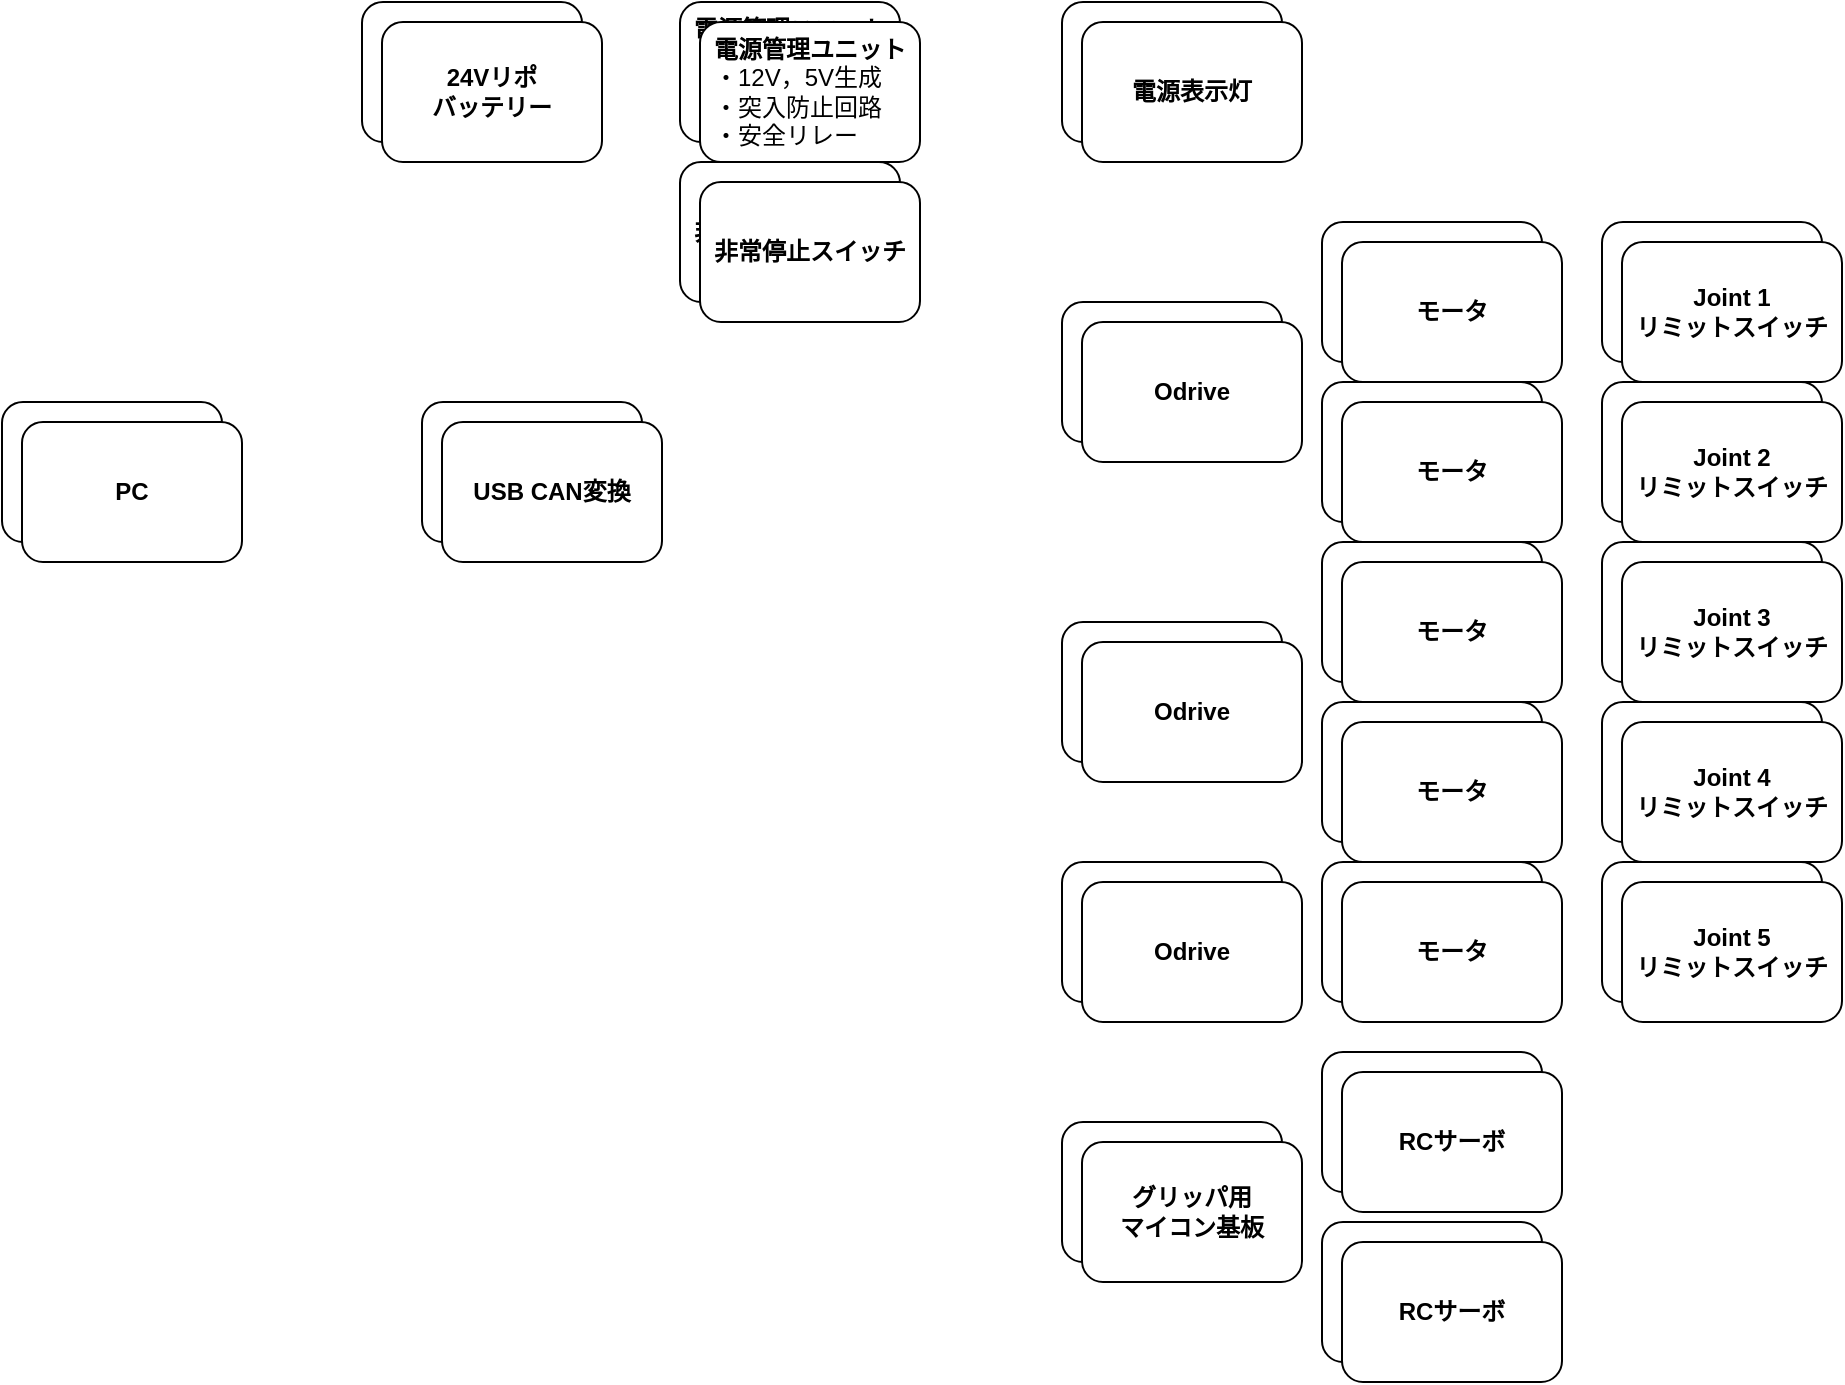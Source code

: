 <mxfile version="14.9.0" type="device" pages="2"><diagram id="ezvDeweBC72s44uD_Ok0" name="Page-1"><mxGraphModel dx="1422" dy="800" grid="1" gridSize="10" guides="1" tooltips="1" connect="1" arrows="1" fold="1" page="1" pageScale="1" pageWidth="827" pageHeight="1169" math="0" shadow="0"><root><mxCell id="0"/><mxCell id="1" parent="0"/><mxCell id="A4I9DTCQl3VpfX0jkIPP-2" value="&lt;b&gt;電源管理ユニット&lt;/b&gt;&lt;br&gt;&lt;div style=&quot;text-align: left&quot;&gt;&lt;span&gt;・12V，5V生成&lt;/span&gt;&lt;br&gt;&lt;span&gt;・突入防止回路&lt;/span&gt;&lt;br&gt;&lt;span&gt;・安全リレー&lt;/span&gt;&lt;br&gt;&lt;/div&gt;" style="rounded=1;whiteSpace=wrap;html=1;" vertex="1" parent="1"><mxGeometry x="359" y="60" width="110" height="70" as="geometry"/></mxCell><mxCell id="A4I9DTCQl3VpfX0jkIPP-3" value="&lt;b&gt;USB CAN変換&lt;/b&gt;" style="rounded=1;whiteSpace=wrap;html=1;" vertex="1" parent="1"><mxGeometry x="230" y="260" width="110" height="70" as="geometry"/></mxCell><mxCell id="A4I9DTCQl3VpfX0jkIPP-4" value="&lt;b&gt;PC&lt;/b&gt;" style="rounded=1;whiteSpace=wrap;html=1;" vertex="1" parent="1"><mxGeometry x="20" y="260" width="110" height="70" as="geometry"/></mxCell><mxCell id="A4I9DTCQl3VpfX0jkIPP-5" value="&lt;b&gt;Odrive&lt;/b&gt;" style="rounded=1;whiteSpace=wrap;html=1;" vertex="1" parent="1"><mxGeometry x="550" y="210" width="110" height="70" as="geometry"/></mxCell><mxCell id="A4I9DTCQl3VpfX0jkIPP-6" value="&lt;b&gt;モータ&lt;/b&gt;" style="rounded=1;whiteSpace=wrap;html=1;" vertex="1" parent="1"><mxGeometry x="680" y="170" width="110" height="70" as="geometry"/></mxCell><mxCell id="A4I9DTCQl3VpfX0jkIPP-7" value="&lt;b&gt;モータ&lt;/b&gt;" style="rounded=1;whiteSpace=wrap;html=1;" vertex="1" parent="1"><mxGeometry x="680" y="250" width="110" height="70" as="geometry"/></mxCell><mxCell id="A4I9DTCQl3VpfX0jkIPP-9" value="&lt;b&gt;Odrive&lt;/b&gt;" style="rounded=1;whiteSpace=wrap;html=1;" vertex="1" parent="1"><mxGeometry x="550" y="370" width="110" height="70" as="geometry"/></mxCell><mxCell id="A4I9DTCQl3VpfX0jkIPP-10" value="&lt;b&gt;モータ&lt;/b&gt;" style="rounded=1;whiteSpace=wrap;html=1;" vertex="1" parent="1"><mxGeometry x="680" y="330" width="110" height="70" as="geometry"/></mxCell><mxCell id="A4I9DTCQl3VpfX0jkIPP-11" value="&lt;b&gt;モータ&lt;/b&gt;" style="rounded=1;whiteSpace=wrap;html=1;" vertex="1" parent="1"><mxGeometry x="680" y="410" width="110" height="70" as="geometry"/></mxCell><mxCell id="A4I9DTCQl3VpfX0jkIPP-12" value="&lt;b&gt;Odrive&lt;/b&gt;" style="rounded=1;whiteSpace=wrap;html=1;" vertex="1" parent="1"><mxGeometry x="550" y="490" width="110" height="70" as="geometry"/></mxCell><mxCell id="A4I9DTCQl3VpfX0jkIPP-13" value="&lt;b&gt;モータ&lt;/b&gt;" style="rounded=1;whiteSpace=wrap;html=1;" vertex="1" parent="1"><mxGeometry x="680" y="490" width="110" height="70" as="geometry"/></mxCell><mxCell id="A4I9DTCQl3VpfX0jkIPP-15" value="&lt;b&gt;グリッパ用&lt;br&gt;マイコン基板&lt;/b&gt;" style="rounded=1;whiteSpace=wrap;html=1;" vertex="1" parent="1"><mxGeometry x="550" y="620" width="110" height="70" as="geometry"/></mxCell><mxCell id="A4I9DTCQl3VpfX0jkIPP-16" value="&lt;b&gt;RCサーボ&lt;/b&gt;" style="rounded=1;whiteSpace=wrap;html=1;" vertex="1" parent="1"><mxGeometry x="680" y="585" width="110" height="70" as="geometry"/></mxCell><mxCell id="A4I9DTCQl3VpfX0jkIPP-17" value="&lt;b&gt;RCサーボ&lt;/b&gt;" style="rounded=1;whiteSpace=wrap;html=1;" vertex="1" parent="1"><mxGeometry x="680" y="670" width="110" height="70" as="geometry"/></mxCell><mxCell id="A4I9DTCQl3VpfX0jkIPP-19" value="&lt;b&gt;Joint 5&lt;br&gt;リミットスイッチ&lt;/b&gt;" style="rounded=1;whiteSpace=wrap;html=1;" vertex="1" parent="1"><mxGeometry x="820" y="490" width="110" height="70" as="geometry"/></mxCell><mxCell id="A4I9DTCQl3VpfX0jkIPP-20" value="&lt;b&gt;Joint 4&lt;br&gt;リミットスイッチ&lt;/b&gt;" style="rounded=1;whiteSpace=wrap;html=1;" vertex="1" parent="1"><mxGeometry x="820" y="410" width="110" height="70" as="geometry"/></mxCell><mxCell id="A4I9DTCQl3VpfX0jkIPP-21" value="&lt;b&gt;Joint 3&lt;br&gt;リミットスイッチ&lt;/b&gt;" style="rounded=1;whiteSpace=wrap;html=1;" vertex="1" parent="1"><mxGeometry x="820" y="330" width="110" height="70" as="geometry"/></mxCell><mxCell id="A4I9DTCQl3VpfX0jkIPP-22" value="&lt;b&gt;Joint 2&lt;br&gt;リミットスイッチ&lt;/b&gt;" style="rounded=1;whiteSpace=wrap;html=1;" vertex="1" parent="1"><mxGeometry x="820" y="250" width="110" height="70" as="geometry"/></mxCell><mxCell id="A4I9DTCQl3VpfX0jkIPP-23" value="&lt;b&gt;Joint 1&lt;br&gt;リミットスイッチ&lt;/b&gt;" style="rounded=1;whiteSpace=wrap;html=1;" vertex="1" parent="1"><mxGeometry x="820" y="170" width="110" height="70" as="geometry"/></mxCell><mxCell id="A4I9DTCQl3VpfX0jkIPP-27" value="&lt;b&gt;非常停止スイッチ&lt;/b&gt;" style="rounded=1;whiteSpace=wrap;html=1;" vertex="1" parent="1"><mxGeometry x="359" y="140" width="110" height="70" as="geometry"/></mxCell><mxCell id="A4I9DTCQl3VpfX0jkIPP-28" value="&lt;b&gt;電源表示灯&lt;/b&gt;" style="rounded=1;whiteSpace=wrap;html=1;" vertex="1" parent="1"><mxGeometry x="550" y="60" width="110" height="70" as="geometry"/></mxCell><mxCell id="A4I9DTCQl3VpfX0jkIPP-29" value="&lt;span style=&quot;color: rgba(0 , 0 , 0 , 0) ; font-family: monospace ; font-size: 0px&quot;&gt;%3CmxGraphModel%3E%3Croot%3E%3CmxCell%20id%3D%220%22%2F%3E%3CmxCell%20id%3D%221%22%20parent%3D%220%22%2F%3E%3CmxCell%20id%3D%222%22%20value%3D%22%26lt%3Bb%26gt%3B%E9%9D%9E%E5%B8%B8%E5%81%9C%E6%AD%A2%E3%82%B9%E3%82%A4%E3%83%83%E3%83%81%26lt%3B%2Fb%26gt%3B%22%20style%3D%22rounded%3D1%3BwhiteSpace%3Dwrap%3Bhtml%3D1%3B%22%20vertex%3D%221%22%20parent%3D%221%22%3E%3CmxGeometry%20x%3D%22240%22%20y%3D%22130%22%20width%3D%22110%22%20height%3D%2270%22%20as%3D%22geometry%22%2F%3E%3C%2FmxCell%3E%3C%2Froot%3E%3C%2FmxGraphModel%3E&lt;/span&gt;&lt;span style=&quot;color: rgba(0 , 0 , 0 , 0) ; font-family: monospace ; font-size: 0px&quot;&gt;%3CmxGraphModel%3E%3Croot%3E%3CmxCell%20id%3D%220%22%2F%3E%3CmxCell%20id%3D%221%22%20parent%3D%220%22%2F%3E%3CmxCell%20id%3D%222%22%20value%3D%22%26lt%3Bb%26gt%3B%E9%9D%9E%E5%B8%B8%E5%81%9C%E6%AD%A2%E3%82%B9%E3%82%A4%E3%83%83%E3%83%81%26lt%3B%2Fb%26gt%3B%22%20style%3D%22rounded%3D1%3BwhiteSpace%3Dwrap%3Bhtml%3D1%3B%22%20vertex%3D%221%22%20parent%3D%221%22%3E%3CmxGeometry%20x%3D%22240%22%20y%3D%22130%22%20width%3D%22110%22%20height%3D%2270%22%20as%3D%22geometry%22%2F%3E%3C%2FmxCell%3E%3C%2Froot%3E%3C%2FmxGraphModel%3E&lt;/span&gt;&lt;b&gt;24Vリポ&lt;br&gt;バッテリー&lt;/b&gt;" style="rounded=1;whiteSpace=wrap;html=1;" vertex="1" parent="1"><mxGeometry x="200" y="60" width="110" height="70" as="geometry"/></mxCell><mxCell id="A4I9DTCQl3VpfX0jkIPP-30" value="&lt;b&gt;電源管理ユニット&lt;/b&gt;&lt;br&gt;&lt;div style=&quot;text-align: left&quot;&gt;&lt;span&gt;・12V，5V生成&lt;/span&gt;&lt;br&gt;&lt;span&gt;・突入防止回路&lt;/span&gt;&lt;br&gt;&lt;span&gt;・安全リレー&lt;/span&gt;&lt;br&gt;&lt;/div&gt;" style="rounded=1;whiteSpace=wrap;html=1;" vertex="1" parent="1"><mxGeometry x="369" y="70" width="110" height="70" as="geometry"/></mxCell><mxCell id="A4I9DTCQl3VpfX0jkIPP-31" value="&lt;b&gt;USB CAN変換&lt;/b&gt;" style="rounded=1;whiteSpace=wrap;html=1;" vertex="1" parent="1"><mxGeometry x="240" y="270" width="110" height="70" as="geometry"/></mxCell><mxCell id="A4I9DTCQl3VpfX0jkIPP-32" value="&lt;b&gt;PC&lt;/b&gt;" style="rounded=1;whiteSpace=wrap;html=1;" vertex="1" parent="1"><mxGeometry x="30" y="270" width="110" height="70" as="geometry"/></mxCell><mxCell id="A4I9DTCQl3VpfX0jkIPP-33" value="&lt;b&gt;Odrive&lt;/b&gt;" style="rounded=1;whiteSpace=wrap;html=1;" vertex="1" parent="1"><mxGeometry x="560" y="220" width="110" height="70" as="geometry"/></mxCell><mxCell id="A4I9DTCQl3VpfX0jkIPP-34" value="&lt;b&gt;モータ&lt;/b&gt;" style="rounded=1;whiteSpace=wrap;html=1;" vertex="1" parent="1"><mxGeometry x="690" y="180" width="110" height="70" as="geometry"/></mxCell><mxCell id="A4I9DTCQl3VpfX0jkIPP-35" value="&lt;b&gt;モータ&lt;/b&gt;" style="rounded=1;whiteSpace=wrap;html=1;" vertex="1" parent="1"><mxGeometry x="690" y="260" width="110" height="70" as="geometry"/></mxCell><mxCell id="A4I9DTCQl3VpfX0jkIPP-36" value="&lt;b&gt;Odrive&lt;/b&gt;" style="rounded=1;whiteSpace=wrap;html=1;" vertex="1" parent="1"><mxGeometry x="560" y="380" width="110" height="70" as="geometry"/></mxCell><mxCell id="A4I9DTCQl3VpfX0jkIPP-37" value="&lt;b&gt;モータ&lt;/b&gt;" style="rounded=1;whiteSpace=wrap;html=1;" vertex="1" parent="1"><mxGeometry x="690" y="340" width="110" height="70" as="geometry"/></mxCell><mxCell id="A4I9DTCQl3VpfX0jkIPP-38" value="&lt;b&gt;モータ&lt;/b&gt;" style="rounded=1;whiteSpace=wrap;html=1;" vertex="1" parent="1"><mxGeometry x="690" y="420" width="110" height="70" as="geometry"/></mxCell><mxCell id="A4I9DTCQl3VpfX0jkIPP-39" value="&lt;b&gt;Odrive&lt;/b&gt;" style="rounded=1;whiteSpace=wrap;html=1;" vertex="1" parent="1"><mxGeometry x="560" y="500" width="110" height="70" as="geometry"/></mxCell><mxCell id="A4I9DTCQl3VpfX0jkIPP-40" value="&lt;b&gt;モータ&lt;/b&gt;" style="rounded=1;whiteSpace=wrap;html=1;" vertex="1" parent="1"><mxGeometry x="690" y="500" width="110" height="70" as="geometry"/></mxCell><mxCell id="A4I9DTCQl3VpfX0jkIPP-41" value="&lt;b&gt;グリッパ用&lt;br&gt;マイコン基板&lt;/b&gt;" style="rounded=1;whiteSpace=wrap;html=1;" vertex="1" parent="1"><mxGeometry x="560" y="630" width="110" height="70" as="geometry"/></mxCell><mxCell id="A4I9DTCQl3VpfX0jkIPP-42" value="&lt;b&gt;RCサーボ&lt;/b&gt;" style="rounded=1;whiteSpace=wrap;html=1;" vertex="1" parent="1"><mxGeometry x="690" y="595" width="110" height="70" as="geometry"/></mxCell><mxCell id="A4I9DTCQl3VpfX0jkIPP-43" value="&lt;b&gt;RCサーボ&lt;/b&gt;" style="rounded=1;whiteSpace=wrap;html=1;" vertex="1" parent="1"><mxGeometry x="690" y="680" width="110" height="70" as="geometry"/></mxCell><mxCell id="A4I9DTCQl3VpfX0jkIPP-44" value="&lt;b&gt;Joint 5&lt;br&gt;リミットスイッチ&lt;/b&gt;" style="rounded=1;whiteSpace=wrap;html=1;" vertex="1" parent="1"><mxGeometry x="830" y="500" width="110" height="70" as="geometry"/></mxCell><mxCell id="A4I9DTCQl3VpfX0jkIPP-45" value="&lt;b&gt;Joint 4&lt;br&gt;リミットスイッチ&lt;/b&gt;" style="rounded=1;whiteSpace=wrap;html=1;" vertex="1" parent="1"><mxGeometry x="830" y="420" width="110" height="70" as="geometry"/></mxCell><mxCell id="A4I9DTCQl3VpfX0jkIPP-46" value="&lt;b&gt;Joint 3&lt;br&gt;リミットスイッチ&lt;/b&gt;" style="rounded=1;whiteSpace=wrap;html=1;" vertex="1" parent="1"><mxGeometry x="830" y="340" width="110" height="70" as="geometry"/></mxCell><mxCell id="A4I9DTCQl3VpfX0jkIPP-47" value="&lt;b&gt;Joint 2&lt;br&gt;リミットスイッチ&lt;/b&gt;" style="rounded=1;whiteSpace=wrap;html=1;" vertex="1" parent="1"><mxGeometry x="830" y="260" width="110" height="70" as="geometry"/></mxCell><mxCell id="A4I9DTCQl3VpfX0jkIPP-48" value="&lt;b&gt;Joint 1&lt;br&gt;リミットスイッチ&lt;/b&gt;" style="rounded=1;whiteSpace=wrap;html=1;" vertex="1" parent="1"><mxGeometry x="830" y="180" width="110" height="70" as="geometry"/></mxCell><mxCell id="A4I9DTCQl3VpfX0jkIPP-49" value="&lt;b&gt;非常停止スイッチ&lt;/b&gt;" style="rounded=1;whiteSpace=wrap;html=1;" vertex="1" parent="1"><mxGeometry x="369" y="150" width="110" height="70" as="geometry"/></mxCell><mxCell id="A4I9DTCQl3VpfX0jkIPP-50" value="&lt;b&gt;電源表示灯&lt;/b&gt;" style="rounded=1;whiteSpace=wrap;html=1;" vertex="1" parent="1"><mxGeometry x="560" y="70" width="110" height="70" as="geometry"/></mxCell><mxCell id="A4I9DTCQl3VpfX0jkIPP-51" value="&lt;span style=&quot;color: rgba(0 , 0 , 0 , 0) ; font-family: monospace ; font-size: 0px&quot;&gt;%3CmxGraphModel%3E%3Croot%3E%3CmxCell%20id%3D%220%22%2F%3E%3CmxCell%20id%3D%221%22%20parent%3D%220%22%2F%3E%3CmxCell%20id%3D%222%22%20value%3D%22%26lt%3Bb%26gt%3B%E9%9D%9E%E5%B8%B8%E5%81%9C%E6%AD%A2%E3%82%B9%E3%82%A4%E3%83%83%E3%83%81%26lt%3B%2Fb%26gt%3B%22%20style%3D%22rounded%3D1%3BwhiteSpace%3Dwrap%3Bhtml%3D1%3B%22%20vertex%3D%221%22%20parent%3D%221%22%3E%3CmxGeometry%20x%3D%22240%22%20y%3D%22130%22%20width%3D%22110%22%20height%3D%2270%22%20as%3D%22geometry%22%2F%3E%3C%2FmxCell%3E%3C%2Froot%3E%3C%2FmxGraphModel%3E&lt;/span&gt;&lt;span style=&quot;color: rgba(0 , 0 , 0 , 0) ; font-family: monospace ; font-size: 0px&quot;&gt;%3CmxGraphModel%3E%3Croot%3E%3CmxCell%20id%3D%220%22%2F%3E%3CmxCell%20id%3D%221%22%20parent%3D%220%22%2F%3E%3CmxCell%20id%3D%222%22%20value%3D%22%26lt%3Bb%26gt%3B%E9%9D%9E%E5%B8%B8%E5%81%9C%E6%AD%A2%E3%82%B9%E3%82%A4%E3%83%83%E3%83%81%26lt%3B%2Fb%26gt%3B%22%20style%3D%22rounded%3D1%3BwhiteSpace%3Dwrap%3Bhtml%3D1%3B%22%20vertex%3D%221%22%20parent%3D%221%22%3E%3CmxGeometry%20x%3D%22240%22%20y%3D%22130%22%20width%3D%22110%22%20height%3D%2270%22%20as%3D%22geometry%22%2F%3E%3C%2FmxCell%3E%3C%2Froot%3E%3C%2FmxGraphModel%3E&lt;/span&gt;&lt;b&gt;24Vリポ&lt;br&gt;バッテリー&lt;/b&gt;" style="rounded=1;whiteSpace=wrap;html=1;" vertex="1" parent="1"><mxGeometry x="210" y="70" width="110" height="70" as="geometry"/></mxCell></root></mxGraphModel></diagram><diagram id="ZLyV_h9azoUdvqut_Tvq" name="Page-2"><mxGraphModel dx="2031" dy="1143" grid="1" gridSize="10" guides="1" tooltips="1" connect="1" arrows="1" fold="1" page="1" pageScale="1" pageWidth="1169" pageHeight="827" math="0" shadow="0"><root><mxCell id="R4CuXsvccIkd9Rc9DooB-0"/><mxCell id="R4CuXsvccIkd9Rc9DooB-1" parent="R4CuXsvccIkd9Rc9DooB-0"/><mxCell id="R4CuXsvccIkd9Rc9DooB-2" value="&lt;b&gt;電源管理ユニット（突入防止回路 / 降圧 / 安全リレー）&lt;br&gt;&lt;/b&gt;" style="rounded=0;whiteSpace=wrap;html=1;glass=0;shadow=0;" vertex="1" parent="R4CuXsvccIkd9Rc9DooB-1"><mxGeometry x="85" y="667" width="880" height="50" as="geometry"/></mxCell><mxCell id="R4CuXsvccIkd9Rc9DooB-139" style="edgeStyle=orthogonalEdgeStyle;rounded=0;orthogonalLoop=1;jettySize=auto;html=1;exitX=0.5;exitY=0;exitDx=0;exitDy=0;entryX=0.5;entryY=1;entryDx=0;entryDy=0;startFill=0;endArrow=none;endFill=0;" edge="1" parent="R4CuXsvccIkd9Rc9DooB-1" source="R4CuXsvccIkd9Rc9DooB-3" target="R4CuXsvccIkd9Rc9DooB-4"><mxGeometry relative="1" as="geometry"/></mxCell><mxCell id="R4CuXsvccIkd9Rc9DooB-3" value="&lt;b&gt;USB CAN変換&lt;/b&gt;" style="rounded=0;whiteSpace=wrap;html=1;glass=0;shadow=0;" vertex="1" parent="R4CuXsvccIkd9Rc9DooB-1"><mxGeometry x="85" y="179" width="880" height="50" as="geometry"/></mxCell><mxCell id="R4CuXsvccIkd9Rc9DooB-178" style="edgeStyle=orthogonalEdgeStyle;rounded=0;orthogonalLoop=1;jettySize=auto;html=1;exitX=1;exitY=0.5;exitDx=0;exitDy=0;startFill=0;endArrow=none;endFill=0;" edge="1" parent="R4CuXsvccIkd9Rc9DooB-1" source="R4CuXsvccIkd9Rc9DooB-4" target="R4CuXsvccIkd9Rc9DooB-177"><mxGeometry relative="1" as="geometry"/></mxCell><mxCell id="R4CuXsvccIkd9Rc9DooB-4" value="&lt;b&gt;PC&lt;/b&gt;" style="rounded=0;whiteSpace=wrap;html=1;glass=0;shadow=0;" vertex="1" parent="R4CuXsvccIkd9Rc9DooB-1"><mxGeometry x="475" y="39" width="100" height="120" as="geometry"/></mxCell><mxCell id="R4CuXsvccIkd9Rc9DooB-74" style="edgeStyle=orthogonalEdgeStyle;rounded=0;orthogonalLoop=1;jettySize=auto;html=1;exitX=0;exitY=0.5;exitDx=0;exitDy=0;startArrow=none;startFill=0;endArrow=classic;endFill=1;strokeColor=#000000;" edge="1" parent="R4CuXsvccIkd9Rc9DooB-1" source="R4CuXsvccIkd9Rc9DooB-6"><mxGeometry relative="1" as="geometry"><mxPoint x="204.667" y="291.667" as="targetPoint"/></mxGeometry></mxCell><mxCell id="R4CuXsvccIkd9Rc9DooB-76" style="edgeStyle=orthogonalEdgeStyle;rounded=0;orthogonalLoop=1;jettySize=auto;html=1;exitX=0;exitY=0.5;exitDx=0;exitDy=0;entryX=1.002;entryY=0.135;entryDx=0;entryDy=0;entryPerimeter=0;startArrow=none;startFill=0;endArrow=none;endFill=0;strokeColor=#000000;" edge="1" parent="R4CuXsvccIkd9Rc9DooB-1" source="R4CuXsvccIkd9Rc9DooB-6" target="R4CuXsvccIkd9Rc9DooB-5"><mxGeometry relative="1" as="geometry"/></mxCell><mxCell id="R4CuXsvccIkd9Rc9DooB-6" value="&lt;b&gt;Joint 1&lt;br&gt;BLDCモータ&lt;br&gt;&lt;/b&gt;" style="rounded=0;whiteSpace=wrap;html=1;glass=0;shadow=0;" vertex="1" parent="R4CuXsvccIkd9Rc9DooB-1"><mxGeometry x="205" y="267" width="100" height="50" as="geometry"/></mxCell><mxCell id="R4CuXsvccIkd9Rc9DooB-148" style="edgeStyle=orthogonalEdgeStyle;rounded=0;orthogonalLoop=1;jettySize=auto;html=1;exitX=0.5;exitY=1;exitDx=0;exitDy=0;entryX=0.943;entryY=0.004;entryDx=0;entryDy=0;entryPerimeter=0;startFill=0;endArrow=none;endFill=0;" edge="1" parent="R4CuXsvccIkd9Rc9DooB-1" source="R4CuXsvccIkd9Rc9DooB-13" target="R4CuXsvccIkd9Rc9DooB-2"><mxGeometry relative="1" as="geometry"/></mxCell><mxCell id="R4CuXsvccIkd9Rc9DooB-164" style="edgeStyle=orthogonalEdgeStyle;rounded=0;orthogonalLoop=1;jettySize=auto;html=1;exitX=0.5;exitY=0;exitDx=0;exitDy=0;entryX=0.943;entryY=1.009;entryDx=0;entryDy=0;entryPerimeter=0;startFill=0;endArrow=none;endFill=0;" edge="1" parent="R4CuXsvccIkd9Rc9DooB-1" source="R4CuXsvccIkd9Rc9DooB-13" target="R4CuXsvccIkd9Rc9DooB-3"><mxGeometry relative="1" as="geometry"/></mxCell><mxCell id="R4CuXsvccIkd9Rc9DooB-13" value="&lt;b&gt;グリッパ用&lt;/b&gt;&lt;br&gt;&lt;b&gt;マイコン基板&lt;/b&gt;&lt;br&gt;CAN ID = 6" style="rounded=0;whiteSpace=wrap;html=1;glass=0;shadow=0;" vertex="1" parent="R4CuXsvccIkd9Rc9DooB-1"><mxGeometry x="865" y="247" width="100" height="260" as="geometry"/></mxCell><mxCell id="R4CuXsvccIkd9Rc9DooB-122" style="edgeStyle=orthogonalEdgeStyle;rounded=0;orthogonalLoop=1;jettySize=auto;html=1;exitX=0;exitY=0.5;exitDx=0;exitDy=0;startFill=0;endFill=0;endArrow=none;entryX=1.006;entryY=0.909;entryDx=0;entryDy=0;entryPerimeter=0;" edge="1" parent="R4CuXsvccIkd9Rc9DooB-1" source="R4CuXsvccIkd9Rc9DooB-16" target="R4CuXsvccIkd9Rc9DooB-13"><mxGeometry relative="1" as="geometry"><mxPoint x="975" y="517" as="targetPoint"/></mxGeometry></mxCell><mxCell id="R4CuXsvccIkd9Rc9DooB-16" value="&lt;b&gt;Joint 5&lt;br&gt;リミットスイッチ&lt;/b&gt;" style="rounded=0;whiteSpace=wrap;html=1;glass=0;shadow=0;" vertex="1" parent="R4CuXsvccIkd9Rc9DooB-1"><mxGeometry x="985" y="457" width="100" height="50" as="geometry"/></mxCell><mxCell id="R4CuXsvccIkd9Rc9DooB-121" style="edgeStyle=orthogonalEdgeStyle;rounded=0;orthogonalLoop=1;jettySize=auto;html=1;exitX=0;exitY=0.5;exitDx=0;exitDy=0;startFill=0;endFill=0;endArrow=none;entryX=1.005;entryY=0.633;entryDx=0;entryDy=0;entryPerimeter=0;" edge="1" parent="R4CuXsvccIkd9Rc9DooB-1" source="R4CuXsvccIkd9Rc9DooB-17" target="R4CuXsvccIkd9Rc9DooB-13"><mxGeometry relative="1" as="geometry"><mxPoint x="975" y="427" as="targetPoint"/></mxGeometry></mxCell><mxCell id="R4CuXsvccIkd9Rc9DooB-17" value="&lt;b&gt;Joint 4&lt;br&gt;リミットスイッチ&lt;/b&gt;" style="rounded=0;whiteSpace=wrap;html=1;glass=0;shadow=0;" vertex="1" parent="R4CuXsvccIkd9Rc9DooB-1"><mxGeometry x="985" y="387" width="100" height="50" as="geometry"/></mxCell><mxCell id="R4CuXsvccIkd9Rc9DooB-82" style="edgeStyle=orthogonalEdgeStyle;rounded=0;orthogonalLoop=1;jettySize=auto;html=1;exitX=0;exitY=0.5;exitDx=0;exitDy=0;entryX=0.991;entryY=0.801;entryDx=0;entryDy=0;entryPerimeter=0;startArrow=none;startFill=0;endArrow=none;endFill=0;strokeColor=#000000;" edge="1" parent="R4CuXsvccIkd9Rc9DooB-1" source="R4CuXsvccIkd9Rc9DooB-20" target="R4CuXsvccIkd9Rc9DooB-5"><mxGeometry relative="1" as="geometry"/></mxCell><mxCell id="R4CuXsvccIkd9Rc9DooB-20" value="&lt;b&gt;Joint 1&lt;br&gt;リミットスイッチ&lt;br&gt;&lt;/b&gt;" style="rounded=0;whiteSpace=wrap;html=1;glass=0;shadow=0;" vertex="1" parent="R4CuXsvccIkd9Rc9DooB-1"><mxGeometry x="205" y="387" width="100" height="50" as="geometry"/></mxCell><mxCell id="R4CuXsvccIkd9Rc9DooB-163" style="edgeStyle=orthogonalEdgeStyle;rounded=0;orthogonalLoop=1;jettySize=auto;html=1;exitX=0;exitY=0.5;exitDx=0;exitDy=0;entryX=1;entryY=0.75;entryDx=0;entryDy=0;startFill=0;endArrow=none;endFill=0;" edge="1" parent="R4CuXsvccIkd9Rc9DooB-1" source="R4CuXsvccIkd9Rc9DooB-21" target="R4CuXsvccIkd9Rc9DooB-2"><mxGeometry relative="1" as="geometry"/></mxCell><mxCell id="R4CuXsvccIkd9Rc9DooB-21" value="&lt;b&gt;非常停止スイッチ&lt;/b&gt;" style="rounded=0;whiteSpace=wrap;html=1;glass=0;shadow=0;" vertex="1" parent="R4CuXsvccIkd9Rc9DooB-1"><mxGeometry x="985" y="667" width="100" height="50" as="geometry"/></mxCell><mxCell id="R4CuXsvccIkd9Rc9DooB-172" style="edgeStyle=orthogonalEdgeStyle;rounded=0;orthogonalLoop=1;jettySize=auto;html=1;exitX=0.5;exitY=1;exitDx=0;exitDy=0;entryX=0.831;entryY=-0.018;entryDx=0;entryDy=0;entryPerimeter=0;startFill=0;endArrow=none;endFill=0;" edge="1" parent="R4CuXsvccIkd9Rc9DooB-1" source="R4CuXsvccIkd9Rc9DooB-22" target="R4CuXsvccIkd9Rc9DooB-2"><mxGeometry relative="1" as="geometry"/></mxCell><mxCell id="R4CuXsvccIkd9Rc9DooB-22" value="&lt;b&gt;電源表示灯&lt;/b&gt;" style="rounded=0;whiteSpace=wrap;html=1;glass=0;shadow=0;" vertex="1" parent="R4CuXsvccIkd9Rc9DooB-1"><mxGeometry x="765" y="587" width="100" height="50" as="geometry"/></mxCell><mxCell id="R4CuXsvccIkd9Rc9DooB-147" style="edgeStyle=orthogonalEdgeStyle;rounded=0;orthogonalLoop=1;jettySize=auto;html=1;exitX=0.5;exitY=0;exitDx=0;exitDy=0;entryX=0.5;entryY=1;entryDx=0;entryDy=0;startFill=0;endArrow=none;endFill=0;" edge="1" parent="R4CuXsvccIkd9Rc9DooB-1" source="R4CuXsvccIkd9Rc9DooB-23" target="R4CuXsvccIkd9Rc9DooB-2"><mxGeometry relative="1" as="geometry"/></mxCell><mxCell id="R4CuXsvccIkd9Rc9DooB-23" value="&lt;span style=&quot;color: rgba(0 , 0 , 0 , 0) ; font-family: monospace ; font-size: 0px&quot;&gt;%3CmxGraphModel%3E%3Croot%3E%3CmxCell%20id%3D%220%22%2F%3E%3CmxCell%20id%3D%221%22%20parent%3D%220%22%2F%3E%3CmxCell%20id%3D%222%22%20value%3D%22%26lt%3Bb%26gt%3B%E9%9D%9E%E5%B8%B8%E5%81%9C%E6%AD%A2%E3%82%B9%E3%82%A4%E3%83%83%E3%83%81%26lt%3B%2Fb%26gt%3B%22%20style%3D%22rounded%3D1%3BwhiteSpace%3Dwrap%3Bhtml%3D1%3B%22%20vertex%3D%221%22%20parent%3D%221%22%3E%3CmxGeometry%20x%3D%22240%22%20y%3D%22130%22%20width%3D%22110%22%20height%3D%2270%22%20as%3D%22geometry%22%2F%3E%3C%2FmxCell%3E%3C%2Froot%3E%3C%2FmxGraphModel%3E&lt;/span&gt;&lt;span style=&quot;color: rgba(0 , 0 , 0 , 0) ; font-family: monospace ; font-size: 0px&quot;&gt;%3CmxGraphModel%3E%3Croot%3E%3CmxCell%20id%3D%220%22%2F%3E%3CmxCell%20id%3D%221%22%20parent%3D%220%22%2F%3E%3CmxCell%20id%3D%222%22%20value%3D%22%26lt%3Bb%26gt%3B%E9%9D%9E%E5%B8%B8%E5%81%9C%E6%AD%A2%E3%82%B9%E3%82%A4%E3%83%83%E3%83%81%26lt%3B%2Fb%26gt%3B%22%20style%3D%22rounded%3D1%3BwhiteSpace%3Dwrap%3Bhtml%3D1%3B%22%20vertex%3D%221%22%20parent%3D%221%22%3E%3CmxGeometry%20x%3D%22240%22%20y%3D%22130%22%20width%3D%22110%22%20height%3D%2270%22%20as%3D%22geometry%22%2F%3E%3C%2FmxCell%3E%3C%2Froot%3E%3C%2FmxGraphModel%3E&lt;/span&gt;&lt;b&gt;24Vリポ&lt;br&gt;バッテリー&lt;/b&gt;" style="rounded=0;whiteSpace=wrap;html=1;glass=0;shadow=0;" vertex="1" parent="R4CuXsvccIkd9Rc9DooB-1"><mxGeometry x="475" y="739" width="100" height="50" as="geometry"/></mxCell><mxCell id="R4CuXsvccIkd9Rc9DooB-135" style="edgeStyle=orthogonalEdgeStyle;rounded=0;orthogonalLoop=1;jettySize=auto;html=1;exitX=0.5;exitY=0;exitDx=0;exitDy=0;entryX=0.057;entryY=0.98;entryDx=0;entryDy=0;entryPerimeter=0;startFill=0;endArrow=none;endFill=0;" edge="1" parent="R4CuXsvccIkd9Rc9DooB-1" source="R4CuXsvccIkd9Rc9DooB-29" target="R4CuXsvccIkd9Rc9DooB-3"><mxGeometry relative="1" as="geometry"/></mxCell><mxCell id="R4CuXsvccIkd9Rc9DooB-29" value="Odrive 1" style="swimlane;rounded=0;glass=0;shadow=0;" vertex="1" parent="R4CuXsvccIkd9Rc9DooB-1"><mxGeometry x="85" y="247" width="100" height="370" as="geometry"><mxRectangle x="70" y="180" width="130" height="23" as="alternateBounds"/></mxGeometry></mxCell><mxCell id="R4CuXsvccIkd9Rc9DooB-5" value="&lt;b&gt;Axis 1&lt;/b&gt;&lt;br&gt;CAN ID = 1" style="rounded=0;whiteSpace=wrap;html=1;glass=0;shadow=0;" vertex="1" parent="R4CuXsvccIkd9Rc9DooB-29"><mxGeometry y="20" width="100" height="180" as="geometry"/></mxCell><mxCell id="R4CuXsvccIkd9Rc9DooB-26" value="&lt;b&gt;Axis 2&lt;/b&gt;&lt;br&gt;CAN ID = NULL" style="rounded=0;whiteSpace=wrap;html=1;glass=0;shadow=0;" vertex="1" parent="R4CuXsvccIkd9Rc9DooB-29"><mxGeometry y="200" width="100" height="180" as="geometry"/></mxCell><mxCell id="R4CuXsvccIkd9Rc9DooB-77" style="edgeStyle=orthogonalEdgeStyle;rounded=0;orthogonalLoop=1;jettySize=auto;html=1;exitX=0;exitY=0.5;exitDx=0;exitDy=0;entryX=1;entryY=0.5;entryDx=0;entryDy=0;startArrow=none;startFill=0;endArrow=none;endFill=0;strokeColor=#000000;" edge="1" parent="R4CuXsvccIkd9Rc9DooB-1" source="R4CuXsvccIkd9Rc9DooB-48" target="R4CuXsvccIkd9Rc9DooB-5"><mxGeometry relative="1" as="geometry"/></mxCell><mxCell id="R4CuXsvccIkd9Rc9DooB-48" value="&lt;b&gt;Joint 1&lt;br&gt;エンコーダ&lt;br&gt;&lt;/b&gt;" style="rounded=0;whiteSpace=wrap;html=1;glass=0;shadow=0;" vertex="1" parent="R4CuXsvccIkd9Rc9DooB-1"><mxGeometry x="205" y="327" width="100" height="50" as="geometry"/></mxCell><mxCell id="R4CuXsvccIkd9Rc9DooB-85" style="edgeStyle=orthogonalEdgeStyle;rounded=0;orthogonalLoop=1;jettySize=auto;html=1;exitX=0;exitY=0.5;exitDx=0;exitDy=0;startArrow=none;startFill=0;endArrow=classic;endFill=1;strokeColor=#000000;" edge="1" parent="R4CuXsvccIkd9Rc9DooB-1" source="R4CuXsvccIkd9Rc9DooB-87"><mxGeometry relative="1" as="geometry"><mxPoint x="464.667" y="291.667" as="targetPoint"/></mxGeometry></mxCell><mxCell id="R4CuXsvccIkd9Rc9DooB-86" style="edgeStyle=orthogonalEdgeStyle;rounded=0;orthogonalLoop=1;jettySize=auto;html=1;exitX=0;exitY=0.5;exitDx=0;exitDy=0;entryX=1.002;entryY=0.135;entryDx=0;entryDy=0;entryPerimeter=0;startArrow=none;startFill=0;endArrow=none;endFill=0;strokeColor=#000000;" edge="1" parent="R4CuXsvccIkd9Rc9DooB-1" source="R4CuXsvccIkd9Rc9DooB-87" target="R4CuXsvccIkd9Rc9DooB-91"><mxGeometry relative="1" as="geometry"/></mxCell><mxCell id="R4CuXsvccIkd9Rc9DooB-87" value="&lt;b&gt;Joint 2&lt;br&gt;BLDCモータ&lt;br&gt;&lt;/b&gt;" style="rounded=0;whiteSpace=wrap;html=1;glass=0;shadow=0;" vertex="1" parent="R4CuXsvccIkd9Rc9DooB-1"><mxGeometry x="465" y="267" width="100" height="50" as="geometry"/></mxCell><mxCell id="R4CuXsvccIkd9Rc9DooB-88" style="edgeStyle=orthogonalEdgeStyle;rounded=0;orthogonalLoop=1;jettySize=auto;html=1;exitX=0;exitY=0.5;exitDx=0;exitDy=0;entryX=0.991;entryY=0.801;entryDx=0;entryDy=0;entryPerimeter=0;startArrow=none;startFill=0;endArrow=none;endFill=0;strokeColor=#000000;" edge="1" parent="R4CuXsvccIkd9Rc9DooB-1" source="R4CuXsvccIkd9Rc9DooB-89" target="R4CuXsvccIkd9Rc9DooB-91"><mxGeometry relative="1" as="geometry"/></mxCell><mxCell id="R4CuXsvccIkd9Rc9DooB-89" value="&lt;b&gt;Joint 2&lt;br&gt;リミットスイッチ&lt;br&gt;&lt;/b&gt;" style="rounded=0;whiteSpace=wrap;html=1;glass=0;shadow=0;" vertex="1" parent="R4CuXsvccIkd9Rc9DooB-1"><mxGeometry x="465" y="387" width="100" height="50" as="geometry"/></mxCell><mxCell id="R4CuXsvccIkd9Rc9DooB-136" style="edgeStyle=orthogonalEdgeStyle;rounded=0;orthogonalLoop=1;jettySize=auto;html=1;exitX=0.5;exitY=0;exitDx=0;exitDy=0;entryX=0.352;entryY=0.98;entryDx=0;entryDy=0;entryPerimeter=0;startFill=0;endArrow=none;endFill=0;" edge="1" parent="R4CuXsvccIkd9Rc9DooB-1" source="R4CuXsvccIkd9Rc9DooB-90" target="R4CuXsvccIkd9Rc9DooB-3"><mxGeometry relative="1" as="geometry"/></mxCell><mxCell id="R4CuXsvccIkd9Rc9DooB-90" value="Odrive 2" style="swimlane;rounded=0;glass=0;shadow=0;" vertex="1" parent="R4CuXsvccIkd9Rc9DooB-1"><mxGeometry x="345" y="247" width="100" height="370" as="geometry"><mxRectangle x="70" y="180" width="130" height="23" as="alternateBounds"/></mxGeometry></mxCell><mxCell id="R4CuXsvccIkd9Rc9DooB-91" value="&lt;b&gt;Axis 1&lt;/b&gt;&lt;br&gt;CAN ID = 2" style="rounded=0;whiteSpace=wrap;html=1;glass=0;shadow=0;" vertex="1" parent="R4CuXsvccIkd9Rc9DooB-90"><mxGeometry y="20" width="100" height="180" as="geometry"/></mxCell><mxCell id="R4CuXsvccIkd9Rc9DooB-92" value="&lt;b&gt;Axis 2&lt;/b&gt;&lt;br&gt;CAN ID = 3" style="rounded=0;whiteSpace=wrap;html=1;glass=0;shadow=0;" vertex="1" parent="R4CuXsvccIkd9Rc9DooB-90"><mxGeometry y="200" width="100" height="180" as="geometry"/></mxCell><mxCell id="R4CuXsvccIkd9Rc9DooB-93" style="edgeStyle=orthogonalEdgeStyle;rounded=0;orthogonalLoop=1;jettySize=auto;html=1;exitX=0;exitY=0.5;exitDx=0;exitDy=0;entryX=1;entryY=0.5;entryDx=0;entryDy=0;startArrow=none;startFill=0;endArrow=none;endFill=0;strokeColor=#000000;" edge="1" parent="R4CuXsvccIkd9Rc9DooB-1" source="R4CuXsvccIkd9Rc9DooB-94" target="R4CuXsvccIkd9Rc9DooB-91"><mxGeometry relative="1" as="geometry"/></mxCell><mxCell id="R4CuXsvccIkd9Rc9DooB-94" value="&lt;b&gt;Joint 2&lt;br&gt;エンコーダ&lt;br&gt;&lt;/b&gt;" style="rounded=0;whiteSpace=wrap;html=1;glass=0;shadow=0;" vertex="1" parent="R4CuXsvccIkd9Rc9DooB-1"><mxGeometry x="465" y="327" width="100" height="50" as="geometry"/></mxCell><mxCell id="R4CuXsvccIkd9Rc9DooB-95" style="edgeStyle=orthogonalEdgeStyle;rounded=0;orthogonalLoop=1;jettySize=auto;html=1;exitX=0;exitY=0.5;exitDx=0;exitDy=0;startArrow=none;startFill=0;endArrow=none;endFill=0;strokeColor=#000000;" edge="1" parent="R4CuXsvccIkd9Rc9DooB-1" source="R4CuXsvccIkd9Rc9DooB-96"><mxGeometry relative="1" as="geometry"><mxPoint x="445" y="483" as="targetPoint"/></mxGeometry></mxCell><mxCell id="R4CuXsvccIkd9Rc9DooB-96" value="&lt;b&gt;Joint 3&lt;br&gt;BLDCモータ&lt;br&gt;&lt;/b&gt;" style="rounded=0;whiteSpace=wrap;html=1;glass=0;shadow=0;" vertex="1" parent="R4CuXsvccIkd9Rc9DooB-1"><mxGeometry x="465" y="457" width="100" height="50" as="geometry"/></mxCell><mxCell id="R4CuXsvccIkd9Rc9DooB-97" style="edgeStyle=orthogonalEdgeStyle;rounded=0;orthogonalLoop=1;jettySize=auto;html=1;exitX=0;exitY=0.5;exitDx=0;exitDy=0;entryX=1.002;entryY=0.862;entryDx=0;entryDy=0;entryPerimeter=0;startArrow=none;startFill=0;endArrow=none;endFill=0;strokeColor=#000000;" edge="1" parent="R4CuXsvccIkd9Rc9DooB-1" source="R4CuXsvccIkd9Rc9DooB-98" target="R4CuXsvccIkd9Rc9DooB-92"><mxGeometry relative="1" as="geometry"/></mxCell><mxCell id="R4CuXsvccIkd9Rc9DooB-98" value="&lt;b&gt;Joint 3&lt;br&gt;リミットスイッチ&lt;br&gt;&lt;/b&gt;" style="rounded=0;whiteSpace=wrap;html=1;glass=0;shadow=0;" vertex="1" parent="R4CuXsvccIkd9Rc9DooB-1"><mxGeometry x="465" y="577" width="100" height="50" as="geometry"/></mxCell><mxCell id="R4CuXsvccIkd9Rc9DooB-99" style="edgeStyle=orthogonalEdgeStyle;rounded=0;orthogonalLoop=1;jettySize=auto;html=1;exitX=0;exitY=0.5;exitDx=0;exitDy=0;entryX=1;entryY=0.5;entryDx=0;entryDy=0;startArrow=none;startFill=0;endArrow=none;endFill=0;strokeColor=#000000;" edge="1" parent="R4CuXsvccIkd9Rc9DooB-1" source="R4CuXsvccIkd9Rc9DooB-100" target="R4CuXsvccIkd9Rc9DooB-92"><mxGeometry relative="1" as="geometry"/></mxCell><mxCell id="R4CuXsvccIkd9Rc9DooB-100" value="&lt;b&gt;Joint 3&lt;br&gt;エンコーダ&lt;br&gt;&lt;/b&gt;" style="rounded=0;whiteSpace=wrap;html=1;glass=0;shadow=0;" vertex="1" parent="R4CuXsvccIkd9Rc9DooB-1"><mxGeometry x="465" y="517" width="100" height="50" as="geometry"/></mxCell><mxCell id="R4CuXsvccIkd9Rc9DooB-101" style="edgeStyle=orthogonalEdgeStyle;rounded=0;orthogonalLoop=1;jettySize=auto;html=1;exitX=0;exitY=0.5;exitDx=0;exitDy=0;startArrow=none;startFill=0;endArrow=classic;endFill=1;strokeColor=#000000;" edge="1" parent="R4CuXsvccIkd9Rc9DooB-1" source="R4CuXsvccIkd9Rc9DooB-103"><mxGeometry relative="1" as="geometry"><mxPoint x="724.667" y="291.667" as="targetPoint"/></mxGeometry></mxCell><mxCell id="R4CuXsvccIkd9Rc9DooB-102" style="edgeStyle=orthogonalEdgeStyle;rounded=0;orthogonalLoop=1;jettySize=auto;html=1;exitX=0;exitY=0.5;exitDx=0;exitDy=0;entryX=1.002;entryY=0.135;entryDx=0;entryDy=0;entryPerimeter=0;startArrow=none;startFill=0;endArrow=none;endFill=0;strokeColor=#000000;" edge="1" parent="R4CuXsvccIkd9Rc9DooB-1" source="R4CuXsvccIkd9Rc9DooB-103" target="R4CuXsvccIkd9Rc9DooB-107"><mxGeometry relative="1" as="geometry"/></mxCell><mxCell id="R4CuXsvccIkd9Rc9DooB-103" value="&lt;b&gt;Joint Wrist 1&lt;br&gt;BLDCモータ&lt;br&gt;&lt;/b&gt;" style="rounded=0;whiteSpace=wrap;html=1;glass=0;shadow=0;" vertex="1" parent="R4CuXsvccIkd9Rc9DooB-1"><mxGeometry x="725" y="267" width="100" height="50" as="geometry"/></mxCell><mxCell id="R4CuXsvccIkd9Rc9DooB-138" style="edgeStyle=orthogonalEdgeStyle;rounded=0;orthogonalLoop=1;jettySize=auto;html=1;exitX=0.5;exitY=0;exitDx=0;exitDy=0;entryX=0.648;entryY=1;entryDx=0;entryDy=0;entryPerimeter=0;startFill=0;endArrow=none;endFill=0;" edge="1" parent="R4CuXsvccIkd9Rc9DooB-1" source="R4CuXsvccIkd9Rc9DooB-106" target="R4CuXsvccIkd9Rc9DooB-3"><mxGeometry relative="1" as="geometry"/></mxCell><mxCell id="R4CuXsvccIkd9Rc9DooB-106" value="Odrive 1" style="swimlane;rounded=0;glass=0;shadow=0;" vertex="1" parent="R4CuXsvccIkd9Rc9DooB-1"><mxGeometry x="605" y="247" width="100" height="370" as="geometry"><mxRectangle x="70" y="180" width="130" height="23" as="alternateBounds"/></mxGeometry></mxCell><mxCell id="R4CuXsvccIkd9Rc9DooB-107" value="&lt;b&gt;Axis 1&lt;/b&gt;&lt;br&gt;CAN ID = 4" style="rounded=0;whiteSpace=wrap;html=1;glass=0;shadow=0;" vertex="1" parent="R4CuXsvccIkd9Rc9DooB-106"><mxGeometry y="20" width="100" height="180" as="geometry"/></mxCell><mxCell id="R4CuXsvccIkd9Rc9DooB-108" value="&lt;b&gt;Axis 2&lt;/b&gt;&lt;br&gt;CAN ID = 5" style="rounded=0;whiteSpace=wrap;html=1;glass=0;shadow=0;" vertex="1" parent="R4CuXsvccIkd9Rc9DooB-106"><mxGeometry y="200" width="100" height="180" as="geometry"/></mxCell><mxCell id="R4CuXsvccIkd9Rc9DooB-109" style="edgeStyle=orthogonalEdgeStyle;rounded=0;orthogonalLoop=1;jettySize=auto;html=1;exitX=0;exitY=0.5;exitDx=0;exitDy=0;entryX=1;entryY=0.5;entryDx=0;entryDy=0;startArrow=none;startFill=0;endArrow=none;endFill=0;strokeColor=#000000;" edge="1" parent="R4CuXsvccIkd9Rc9DooB-1" source="R4CuXsvccIkd9Rc9DooB-110" target="R4CuXsvccIkd9Rc9DooB-107"><mxGeometry relative="1" as="geometry"/></mxCell><mxCell id="R4CuXsvccIkd9Rc9DooB-110" value="&lt;b&gt;Joint Wrist 1&lt;br&gt;エンコーダ&lt;br&gt;&lt;/b&gt;" style="rounded=0;whiteSpace=wrap;html=1;glass=0;shadow=0;" vertex="1" parent="R4CuXsvccIkd9Rc9DooB-1"><mxGeometry x="725" y="327" width="100" height="50" as="geometry"/></mxCell><mxCell id="R4CuXsvccIkd9Rc9DooB-111" style="edgeStyle=orthogonalEdgeStyle;rounded=0;orthogonalLoop=1;jettySize=auto;html=1;exitX=0;exitY=0.5;exitDx=0;exitDy=0;startArrow=none;startFill=0;endArrow=none;endFill=0;strokeColor=#000000;" edge="1" parent="R4CuXsvccIkd9Rc9DooB-1" source="R4CuXsvccIkd9Rc9DooB-112"><mxGeometry relative="1" as="geometry"><mxPoint x="705" y="483" as="targetPoint"/></mxGeometry></mxCell><mxCell id="R4CuXsvccIkd9Rc9DooB-112" value="&lt;b&gt;Joint Wrist 2&lt;br&gt;BLDCモータ&lt;br&gt;&lt;/b&gt;" style="rounded=0;whiteSpace=wrap;html=1;glass=0;shadow=0;" vertex="1" parent="R4CuXsvccIkd9Rc9DooB-1"><mxGeometry x="725" y="457" width="100" height="50" as="geometry"/></mxCell><mxCell id="R4CuXsvccIkd9Rc9DooB-115" style="edgeStyle=orthogonalEdgeStyle;rounded=0;orthogonalLoop=1;jettySize=auto;html=1;exitX=0;exitY=0.5;exitDx=0;exitDy=0;entryX=1;entryY=0.5;entryDx=0;entryDy=0;startArrow=none;startFill=0;endArrow=none;endFill=0;strokeColor=#000000;" edge="1" parent="R4CuXsvccIkd9Rc9DooB-1" source="R4CuXsvccIkd9Rc9DooB-116" target="R4CuXsvccIkd9Rc9DooB-108"><mxGeometry relative="1" as="geometry"/></mxCell><mxCell id="R4CuXsvccIkd9Rc9DooB-116" value="&lt;b&gt;Joint Wrist 2&lt;br&gt;エンコーダ&lt;br&gt;&lt;/b&gt;" style="rounded=0;whiteSpace=wrap;html=1;glass=0;shadow=0;" vertex="1" parent="R4CuXsvccIkd9Rc9DooB-1"><mxGeometry x="725" y="517" width="100" height="50" as="geometry"/></mxCell><mxCell id="R4CuXsvccIkd9Rc9DooB-119" style="edgeStyle=orthogonalEdgeStyle;rounded=0;orthogonalLoop=1;jettySize=auto;html=1;exitX=0;exitY=0.5;exitDx=0;exitDy=0;entryX=1;entryY=0.095;entryDx=0;entryDy=0;entryPerimeter=0;startFill=0;endFill=0;endArrow=none;" edge="1" parent="R4CuXsvccIkd9Rc9DooB-1" source="R4CuXsvccIkd9Rc9DooB-117" target="R4CuXsvccIkd9Rc9DooB-13"><mxGeometry relative="1" as="geometry"/></mxCell><mxCell id="R4CuXsvccIkd9Rc9DooB-117" value="&lt;b&gt;グリッパ 1&lt;br&gt;サーボモータ&lt;/b&gt;" style="rounded=0;whiteSpace=wrap;html=1;glass=0;shadow=0;" vertex="1" parent="R4CuXsvccIkd9Rc9DooB-1"><mxGeometry x="985" y="247" width="100" height="50" as="geometry"/></mxCell><mxCell id="R4CuXsvccIkd9Rc9DooB-120" style="edgeStyle=orthogonalEdgeStyle;rounded=0;orthogonalLoop=1;jettySize=auto;html=1;exitX=0;exitY=0.5;exitDx=0;exitDy=0;entryX=1.005;entryY=0.364;entryDx=0;entryDy=0;entryPerimeter=0;startFill=0;endFill=0;endArrow=none;" edge="1" parent="R4CuXsvccIkd9Rc9DooB-1" source="R4CuXsvccIkd9Rc9DooB-118" target="R4CuXsvccIkd9Rc9DooB-13"><mxGeometry relative="1" as="geometry"/></mxCell><mxCell id="R4CuXsvccIkd9Rc9DooB-118" value="&lt;b&gt;グリッパ 2&lt;br&gt;サーボモータ&lt;/b&gt;" style="rounded=0;whiteSpace=wrap;html=1;glass=0;shadow=0;" vertex="1" parent="R4CuXsvccIkd9Rc9DooB-1"><mxGeometry x="985" y="317" width="100" height="50" as="geometry"/></mxCell><mxCell id="R4CuXsvccIkd9Rc9DooB-176" style="edgeStyle=orthogonalEdgeStyle;rounded=0;orthogonalLoop=1;jettySize=auto;html=1;exitX=1;exitY=0.5;exitDx=0;exitDy=0;entryX=-0.001;entryY=0.788;entryDx=0;entryDy=0;entryPerimeter=0;startFill=0;endArrow=none;endFill=0;" edge="1" parent="R4CuXsvccIkd9Rc9DooB-1" source="R4CuXsvccIkd9Rc9DooB-133" target="R4CuXsvccIkd9Rc9DooB-4"><mxGeometry relative="1" as="geometry"/></mxCell><mxCell id="R4CuXsvccIkd9Rc9DooB-133" value="&lt;b&gt;PS3コントローラ&lt;/b&gt;" style="rounded=0;whiteSpace=wrap;html=1;glass=0;shadow=0;" vertex="1" parent="R4CuXsvccIkd9Rc9DooB-1"><mxGeometry x="355" y="109" width="100" height="50" as="geometry"/></mxCell><mxCell id="R4CuXsvccIkd9Rc9DooB-175" style="edgeStyle=orthogonalEdgeStyle;rounded=0;orthogonalLoop=1;jettySize=auto;html=1;exitX=1;exitY=0.5;exitDx=0;exitDy=0;entryX=-0.001;entryY=0.207;entryDx=0;entryDy=0;entryPerimeter=0;startFill=0;endArrow=none;endFill=0;" edge="1" parent="R4CuXsvccIkd9Rc9DooB-1" source="R4CuXsvccIkd9Rc9DooB-134" target="R4CuXsvccIkd9Rc9DooB-4"><mxGeometry relative="1" as="geometry"/></mxCell><mxCell id="R4CuXsvccIkd9Rc9DooB-134" value="&lt;b&gt;タッチパネル&lt;/b&gt;" style="rounded=0;whiteSpace=wrap;html=1;glass=0;shadow=0;" vertex="1" parent="R4CuXsvccIkd9Rc9DooB-1"><mxGeometry x="355" y="39" width="100" height="50" as="geometry"/></mxCell><mxCell id="R4CuXsvccIkd9Rc9DooB-158" style="edgeStyle=orthogonalEdgeStyle;rounded=0;orthogonalLoop=1;jettySize=auto;html=1;exitX=0.5;exitY=1;exitDx=0;exitDy=0;startFill=0;endArrow=none;endFill=0;entryX=0.057;entryY=-0.012;entryDx=0;entryDy=0;entryPerimeter=0;" edge="1" parent="R4CuXsvccIkd9Rc9DooB-1" source="R4CuXsvccIkd9Rc9DooB-26" target="R4CuXsvccIkd9Rc9DooB-2"><mxGeometry relative="1" as="geometry"><mxPoint x="145" y="637" as="targetPoint"/></mxGeometry></mxCell><mxCell id="R4CuXsvccIkd9Rc9DooB-159" style="edgeStyle=orthogonalEdgeStyle;rounded=0;orthogonalLoop=1;jettySize=auto;html=1;exitX=0.5;exitY=1;exitDx=0;exitDy=0;startFill=0;endArrow=none;endFill=0;entryX=0.353;entryY=-0.013;entryDx=0;entryDy=0;entryPerimeter=0;" edge="1" parent="R4CuXsvccIkd9Rc9DooB-1" source="R4CuXsvccIkd9Rc9DooB-92" target="R4CuXsvccIkd9Rc9DooB-2"><mxGeometry relative="1" as="geometry"><mxPoint x="385" y="647" as="targetPoint"/></mxGeometry></mxCell><mxCell id="R4CuXsvccIkd9Rc9DooB-160" style="edgeStyle=orthogonalEdgeStyle;rounded=0;orthogonalLoop=1;jettySize=auto;html=1;exitX=0.5;exitY=1;exitDx=0;exitDy=0;entryX=0.648;entryY=0.004;entryDx=0;entryDy=0;entryPerimeter=0;startFill=0;endArrow=none;endFill=0;" edge="1" parent="R4CuXsvccIkd9Rc9DooB-1" source="R4CuXsvccIkd9Rc9DooB-108" target="R4CuXsvccIkd9Rc9DooB-2"><mxGeometry relative="1" as="geometry"/></mxCell><mxCell id="R4CuXsvccIkd9Rc9DooB-166" value="DC24V" style="text;html=1;strokeColor=none;fillColor=none;align=center;verticalAlign=middle;whiteSpace=wrap;rounded=0;shadow=0;glass=0;" vertex="1" parent="R4CuXsvccIkd9Rc9DooB-1"><mxGeometry x="145" y="637" width="40" height="20" as="geometry"/></mxCell><mxCell id="R4CuXsvccIkd9Rc9DooB-167" value="DC24V" style="text;html=1;strokeColor=none;fillColor=none;align=center;verticalAlign=middle;whiteSpace=wrap;rounded=0;shadow=0;glass=0;" vertex="1" parent="R4CuXsvccIkd9Rc9DooB-1"><mxGeometry x="405" y="637" width="40" height="20" as="geometry"/></mxCell><mxCell id="R4CuXsvccIkd9Rc9DooB-168" value="DC24V" style="text;html=1;strokeColor=none;fillColor=none;align=center;verticalAlign=middle;whiteSpace=wrap;rounded=0;shadow=0;glass=0;" vertex="1" parent="R4CuXsvccIkd9Rc9DooB-1"><mxGeometry x="665" y="637" width="40" height="20" as="geometry"/></mxCell><mxCell id="R4CuXsvccIkd9Rc9DooB-169" value="DC5V" style="text;html=1;strokeColor=none;fillColor=none;align=center;verticalAlign=middle;whiteSpace=wrap;rounded=0;shadow=0;glass=0;" vertex="1" parent="R4CuXsvccIkd9Rc9DooB-1"><mxGeometry x="915" y="637" width="40" height="20" as="geometry"/></mxCell><mxCell id="R4CuXsvccIkd9Rc9DooB-170" value="DC24V" style="text;html=1;strokeColor=none;fillColor=none;align=center;verticalAlign=middle;whiteSpace=wrap;rounded=0;shadow=0;glass=0;" vertex="1" parent="R4CuXsvccIkd9Rc9DooB-1"><mxGeometry x="825" y="637" width="40" height="20" as="geometry"/></mxCell><mxCell id="R4CuXsvccIkd9Rc9DooB-177" value="&lt;b&gt;手先カメラ&lt;/b&gt;" style="rounded=0;whiteSpace=wrap;html=1;glass=0;shadow=0;" vertex="1" parent="R4CuXsvccIkd9Rc9DooB-1"><mxGeometry x="595" y="74" width="100" height="50" as="geometry"/></mxCell><mxCell id="R4CuXsvccIkd9Rc9DooB-183" value="&lt;p style=&quot;text-align: left&quot;&gt;&lt;b&gt;&lt;span style=&quot;font-size: 25px&quot;&gt;キャチロボ2021&lt;/span&gt;&lt;br&gt;&lt;span style=&quot;font-size: 25px&quot;&gt;アーム構成図案&lt;/span&gt;&lt;br&gt;&lt;font style=&quot;font-size: 15px&quot;&gt;2021/7/21&lt;/font&gt;&lt;/b&gt;&lt;/p&gt;" style="text;html=1;strokeColor=none;fillColor=none;align=center;verticalAlign=middle;whiteSpace=wrap;rounded=0;shadow=0;glass=0;" vertex="1" parent="R4CuXsvccIkd9Rc9DooB-1"><mxGeometry x="62.5" y="39" width="205" height="106" as="geometry"/></mxCell></root></mxGraphModel></diagram></mxfile>